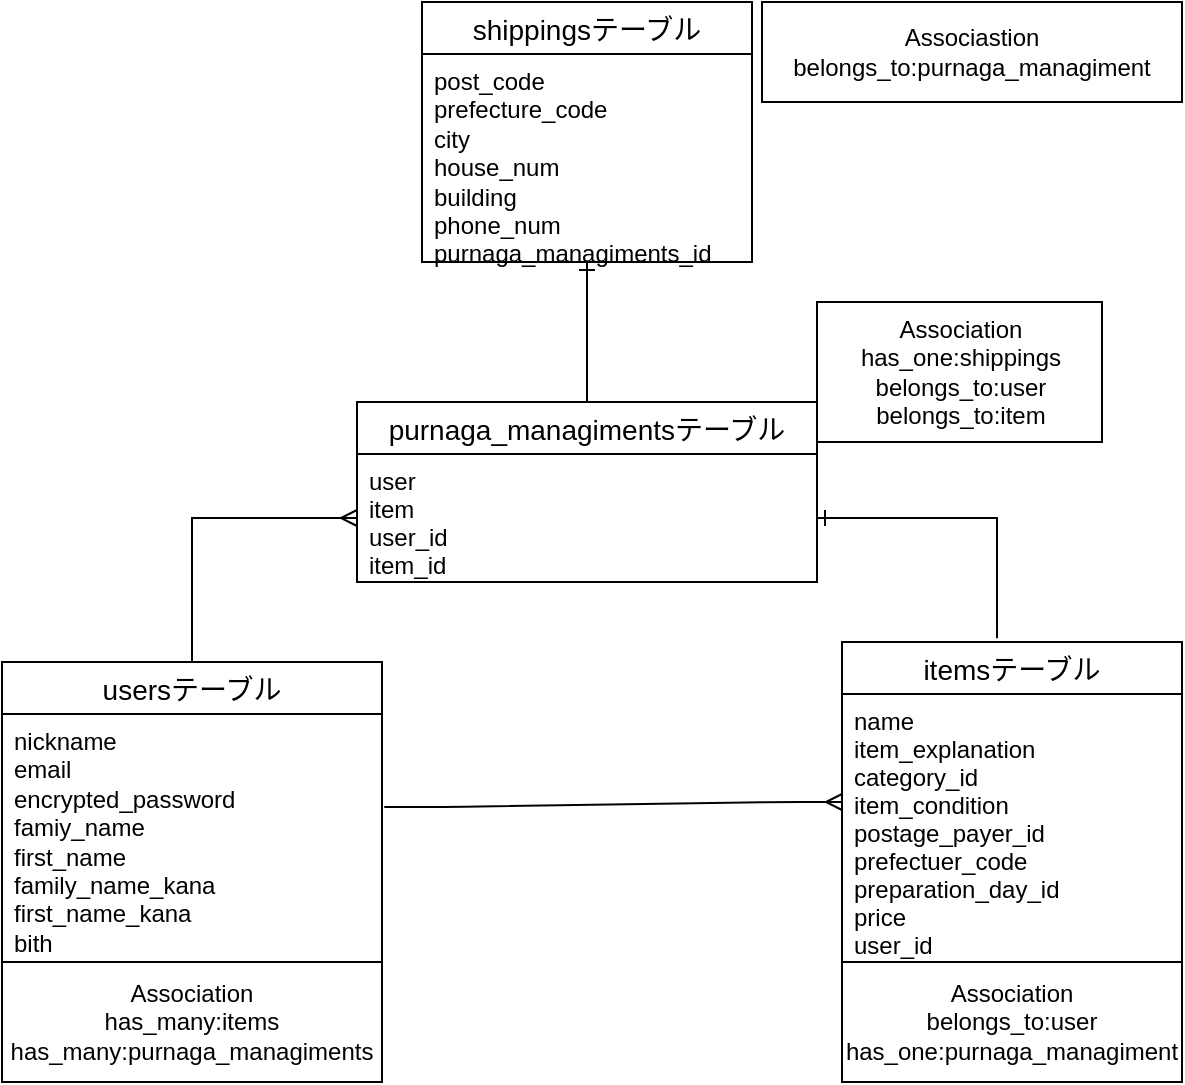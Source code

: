 <mxfile version="13.10.0" type="embed" pages="2">
    <diagram id="u9kS-WssMfFSzPXKu1q4" name="ページ1">
        <mxGraphModel dx="728" dy="574" grid="1" gridSize="10" guides="1" tooltips="1" connect="1" arrows="1" fold="1" page="1" pageScale="1" pageWidth="827" pageHeight="1169" background="none" math="0" shadow="0">
            <root>
                <object label="" id="0">
                    <mxCell/>
                </object>
                <mxCell id="1" parent="0"/>
                <mxCell id="69" style="edgeStyle=orthogonalEdgeStyle;rounded=0;orthogonalLoop=1;jettySize=auto;html=1;entryX=0;entryY=0.5;entryDx=0;entryDy=0;endArrow=ERmany;endFill=0;" parent="1" source="11" target="58" edge="1">
                    <mxGeometry relative="1" as="geometry"/>
                </mxCell>
                <mxCell id="11" value="usersテーブル" style="swimlane;fontStyle=0;childLayout=stackLayout;horizontal=1;startSize=26;horizontalStack=0;resizeParent=1;resizeParentMax=0;resizeLast=0;collapsible=1;marginBottom=0;align=center;fontSize=14;rounded=0;sketch=0;flipH=0;flipV=0;" parent="1" vertex="1">
                    <mxGeometry x="110" y="370" width="190" height="150" as="geometry"/>
                </mxCell>
                <mxCell id="12" value="nickname&lt;br&gt;email&lt;br&gt;encrypted_password&lt;br&gt;&lt;span&gt;famiy_name&lt;/span&gt;&lt;br style=&quot;padding: 0px ; margin: 0px&quot;&gt;&lt;span&gt;first_name&lt;/span&gt;&lt;br style=&quot;padding: 0px ; margin: 0px&quot;&gt;&lt;span&gt;family_name_kana&lt;/span&gt;&lt;br style=&quot;padding: 0px ; margin: 0px&quot;&gt;&lt;span&gt;first_name_kana&lt;/span&gt;&lt;br style=&quot;padding: 0px ; margin: 0px&quot;&gt;&lt;span&gt;bith&lt;/span&gt;" style="text;strokeColor=none;fillColor=none;spacingLeft=4;spacingRight=4;overflow=hidden;rotatable=0;points=[[0,0.5],[1,0.5]];portConstraint=eastwest;fontSize=12;html=1;whiteSpace=wrap;" parent="11" vertex="1">
                    <mxGeometry y="26" width="190" height="124" as="geometry"/>
                </mxCell>
                <mxCell id="67" style="edgeStyle=orthogonalEdgeStyle;rounded=0;orthogonalLoop=1;jettySize=auto;html=1;exitX=0.456;exitY=-0.012;exitDx=0;exitDy=0;entryX=1;entryY=0.5;entryDx=0;entryDy=0;endArrow=ERone;endFill=0;exitPerimeter=0;" parent="1" source="AIbaBdgmszOTU0otBtuB-65" target="58" edge="1">
                    <mxGeometry relative="1" as="geometry"/>
                </mxCell>
                <mxCell id="48" value="shippingsテーブル" style="swimlane;fontStyle=0;childLayout=stackLayout;horizontal=1;startSize=26;horizontalStack=0;resizeParent=1;resizeParentMax=0;resizeLast=0;collapsible=1;marginBottom=0;align=center;fontSize=14;rounded=0;sketch=0;" parent="1" vertex="1">
                    <mxGeometry x="320" y="40" width="165" height="130" as="geometry"/>
                </mxCell>
                <mxCell id="49" value="post_code&lt;br&gt;prefecture_code&lt;br&gt;city&lt;br&gt;house_num&lt;br&gt;building&lt;br&gt;phone_num&lt;br&gt;purnaga_managiments_id&lt;br&gt;&lt;br&gt;" style="text;strokeColor=none;fillColor=none;spacingLeft=4;spacingRight=4;overflow=hidden;rotatable=0;points=[[0,0.5],[1,0.5]];portConstraint=eastwest;fontSize=12;html=1;whiteSpace=wrap;" parent="48" vertex="1">
                    <mxGeometry y="26" width="165" height="104" as="geometry"/>
                </mxCell>
                <mxCell id="AIbaBdgmszOTU0otBtuB-65" value="itemsテーブル" style="swimlane;fontStyle=0;childLayout=stackLayout;horizontal=1;startSize=26;horizontalStack=0;resizeParent=1;resizeParentMax=0;resizeLast=0;collapsible=1;marginBottom=0;align=center;fontSize=14;" parent="1" vertex="1">
                    <mxGeometry x="530" y="360" width="170" height="160" as="geometry"/>
                </mxCell>
                <mxCell id="AIbaBdgmszOTU0otBtuB-66" value="name&#10;item_explanation&#10;category_id&#10;item_condition&#10;postage_payer_id&#10;prefectuer_code&#10;preparation_day_id&#10;price&#10;user_id&#10;" style="text;strokeColor=none;fillColor=none;spacingLeft=4;spacingRight=4;overflow=hidden;rotatable=0;points=[[0,0.5],[1,0.5]];portConstraint=eastwest;fontSize=12;" parent="AIbaBdgmszOTU0otBtuB-65" vertex="1">
                    <mxGeometry y="26" width="170" height="134" as="geometry"/>
                </mxCell>
                <mxCell id="AIbaBdgmszOTU0otBtuB-121" value="" style="edgeStyle=entityRelationEdgeStyle;fontSize=12;html=1;endArrow=ERmany;exitX=1.006;exitY=0.375;exitDx=0;exitDy=0;exitPerimeter=0;" parent="1" source="12" edge="1">
                    <mxGeometry width="100" height="100" relative="1" as="geometry">
                        <mxPoint x="450" y="230" as="sourcePoint"/>
                        <mxPoint x="530" y="440" as="targetPoint"/>
                    </mxGeometry>
                </mxCell>
                <mxCell id="75" style="edgeStyle=orthogonalEdgeStyle;rounded=0;orthogonalLoop=1;jettySize=auto;html=1;entryX=0.5;entryY=1;entryDx=0;entryDy=0;entryPerimeter=0;endArrow=ERone;endFill=0;" parent="1" source="57" target="49" edge="1">
                    <mxGeometry relative="1" as="geometry"/>
                </mxCell>
                <mxCell id="57" value="purnaga_managimentsテーブル" style="swimlane;fontStyle=0;childLayout=stackLayout;horizontal=1;startSize=26;horizontalStack=0;resizeParent=1;resizeParentMax=0;resizeLast=0;collapsible=1;marginBottom=0;align=center;fontSize=14;" parent="1" vertex="1">
                    <mxGeometry x="287.5" y="240" width="230" height="90" as="geometry"/>
                </mxCell>
                <mxCell id="58" value="user&#10;item&#10;user_id&#10;item_id" style="text;strokeColor=none;fillColor=none;spacingLeft=4;spacingRight=4;overflow=hidden;rotatable=0;points=[[0,0.5],[1,0.5]];portConstraint=eastwest;fontSize=12;" parent="57" vertex="1">
                    <mxGeometry y="26" width="230" height="64" as="geometry"/>
                </mxCell>
                <mxCell id="76" value="Associastion&lt;br&gt;belongs_to:purnaga_managiment" style="whiteSpace=wrap;html=1;align=center;" parent="1" vertex="1">
                    <mxGeometry x="490" y="40" width="210" height="50" as="geometry"/>
                </mxCell>
                <mxCell id="77" value="Association&lt;br&gt;has_one:shippings&lt;br&gt;belongs_to:user&lt;br&gt;belongs_to:item" style="whiteSpace=wrap;html=1;align=center;" parent="1" vertex="1">
                    <mxGeometry x="517.5" y="190" width="142.5" height="70" as="geometry"/>
                </mxCell>
                <mxCell id="78" value="Association&lt;br&gt;has_many:items&lt;br&gt;has_many:purnaga_managiments" style="whiteSpace=wrap;html=1;align=center;" parent="1" vertex="1">
                    <mxGeometry x="110" y="520" width="190" height="60" as="geometry"/>
                </mxCell>
                <mxCell id="79" value="Association&lt;br&gt;belongs_to:user&lt;br&gt;has_one:purnaga_managiment" style="whiteSpace=wrap;html=1;align=center;" parent="1" vertex="1">
                    <mxGeometry x="530" y="520" width="170" height="60" as="geometry"/>
                </mxCell>
            </root>
        </mxGraphModel>
    </diagram>
    <diagram id="_WIfEwtpNlII4sk1iKIq" name="ページ2">
        &#xa;        &#xa;        &#xa;&#xa;&#xa;
        <mxGraphModel dx="898" dy="571" grid="1" gridSize="10" guides="1" tooltips="1" connect="1" arrows="1" fold="1" page="1" pageScale="1" pageWidth="827" pageHeight="1169" math="0" shadow="0">
            &#xa;            &#xa;            &#xa;&#xa;&#xa;
            <root>
                &#xa;                &#xa;                &#xa;&#xa;&#xa;
                <mxCell id="b7ZWnZZffUxDUx1KFR-L-0"/>
                &#xa;                &#xa;                &#xa;&#xa;&#xa;
                <mxCell id="b7ZWnZZffUxDUx1KFR-L-1" parent="b7ZWnZZffUxDUx1KFR-L-0"/>
                &#xa;                &#xa;                &#xa;&#xa;&#xa;
            </root>
            &#xa;            &#xa;            &#xa;&#xa;&#xa;
        </mxGraphModel>
        &#xa;        &#xa;        &#xa;&#xa;&#xa;
    </diagram>
</mxfile>